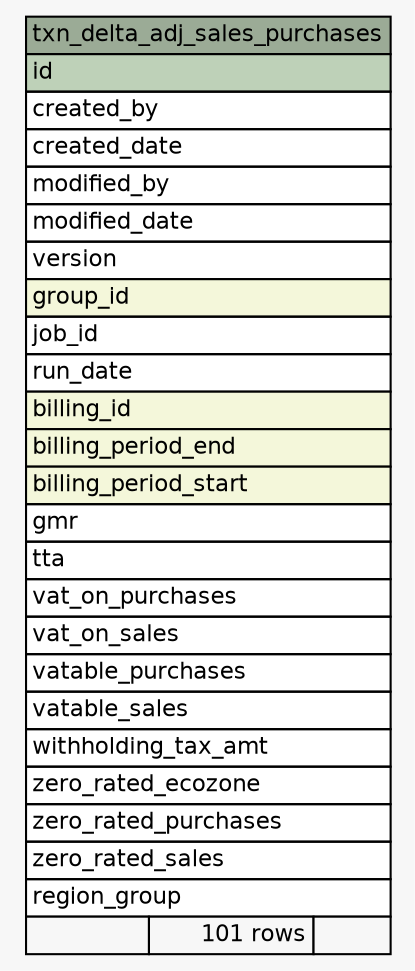 // dot 2.36.0 on Mac OS X 10.12.6
// SchemaSpy rev 590
digraph "txn_delta_adj_sales_purchases" {
  graph [
    rankdir="RL"
    bgcolor="#f7f7f7"
    nodesep="0.18"
    ranksep="0.46"
    fontname="Helvetica"
    fontsize="11"
  ];
  node [
    fontname="Helvetica"
    fontsize="11"
    shape="plaintext"
  ];
  edge [
    arrowsize="0.8"
  ];
  "txn_delta_adj_sales_purchases" [
    label=<
    <TABLE BORDER="0" CELLBORDER="1" CELLSPACING="0" BGCOLOR="#ffffff">
      <TR><TD COLSPAN="3" BGCOLOR="#9bab96" ALIGN="CENTER">txn_delta_adj_sales_purchases</TD></TR>
      <TR><TD PORT="id" COLSPAN="3" BGCOLOR="#bed1b8" ALIGN="LEFT">id</TD></TR>
      <TR><TD PORT="created_by" COLSPAN="3" ALIGN="LEFT">created_by</TD></TR>
      <TR><TD PORT="created_date" COLSPAN="3" ALIGN="LEFT">created_date</TD></TR>
      <TR><TD PORT="modified_by" COLSPAN="3" ALIGN="LEFT">modified_by</TD></TR>
      <TR><TD PORT="modified_date" COLSPAN="3" ALIGN="LEFT">modified_date</TD></TR>
      <TR><TD PORT="version" COLSPAN="3" ALIGN="LEFT">version</TD></TR>
      <TR><TD PORT="group_id" COLSPAN="3" BGCOLOR="#f4f7da" ALIGN="LEFT">group_id</TD></TR>
      <TR><TD PORT="job_id" COLSPAN="3" ALIGN="LEFT">job_id</TD></TR>
      <TR><TD PORT="run_date" COLSPAN="3" ALIGN="LEFT">run_date</TD></TR>
      <TR><TD PORT="billing_id" COLSPAN="3" BGCOLOR="#f4f7da" ALIGN="LEFT">billing_id</TD></TR>
      <TR><TD PORT="billing_period_end" COLSPAN="3" BGCOLOR="#f4f7da" ALIGN="LEFT">billing_period_end</TD></TR>
      <TR><TD PORT="billing_period_start" COLSPAN="3" BGCOLOR="#f4f7da" ALIGN="LEFT">billing_period_start</TD></TR>
      <TR><TD PORT="gmr" COLSPAN="3" ALIGN="LEFT">gmr</TD></TR>
      <TR><TD PORT="tta" COLSPAN="3" ALIGN="LEFT">tta</TD></TR>
      <TR><TD PORT="vat_on_purchases" COLSPAN="3" ALIGN="LEFT">vat_on_purchases</TD></TR>
      <TR><TD PORT="vat_on_sales" COLSPAN="3" ALIGN="LEFT">vat_on_sales</TD></TR>
      <TR><TD PORT="vatable_purchases" COLSPAN="3" ALIGN="LEFT">vatable_purchases</TD></TR>
      <TR><TD PORT="vatable_sales" COLSPAN="3" ALIGN="LEFT">vatable_sales</TD></TR>
      <TR><TD PORT="withholding_tax_amt" COLSPAN="3" ALIGN="LEFT">withholding_tax_amt</TD></TR>
      <TR><TD PORT="zero_rated_ecozone" COLSPAN="3" ALIGN="LEFT">zero_rated_ecozone</TD></TR>
      <TR><TD PORT="zero_rated_purchases" COLSPAN="3" ALIGN="LEFT">zero_rated_purchases</TD></TR>
      <TR><TD PORT="zero_rated_sales" COLSPAN="3" ALIGN="LEFT">zero_rated_sales</TD></TR>
      <TR><TD PORT="region_group" COLSPAN="3" ALIGN="LEFT">region_group</TD></TR>
      <TR><TD ALIGN="LEFT" BGCOLOR="#f7f7f7">  </TD><TD ALIGN="RIGHT" BGCOLOR="#f7f7f7">101 rows</TD><TD ALIGN="RIGHT" BGCOLOR="#f7f7f7">  </TD></TR>
    </TABLE>>
    URL="tables/txn_delta_adj_sales_purchases.html"
    tooltip="txn_delta_adj_sales_purchases"
  ];
}
